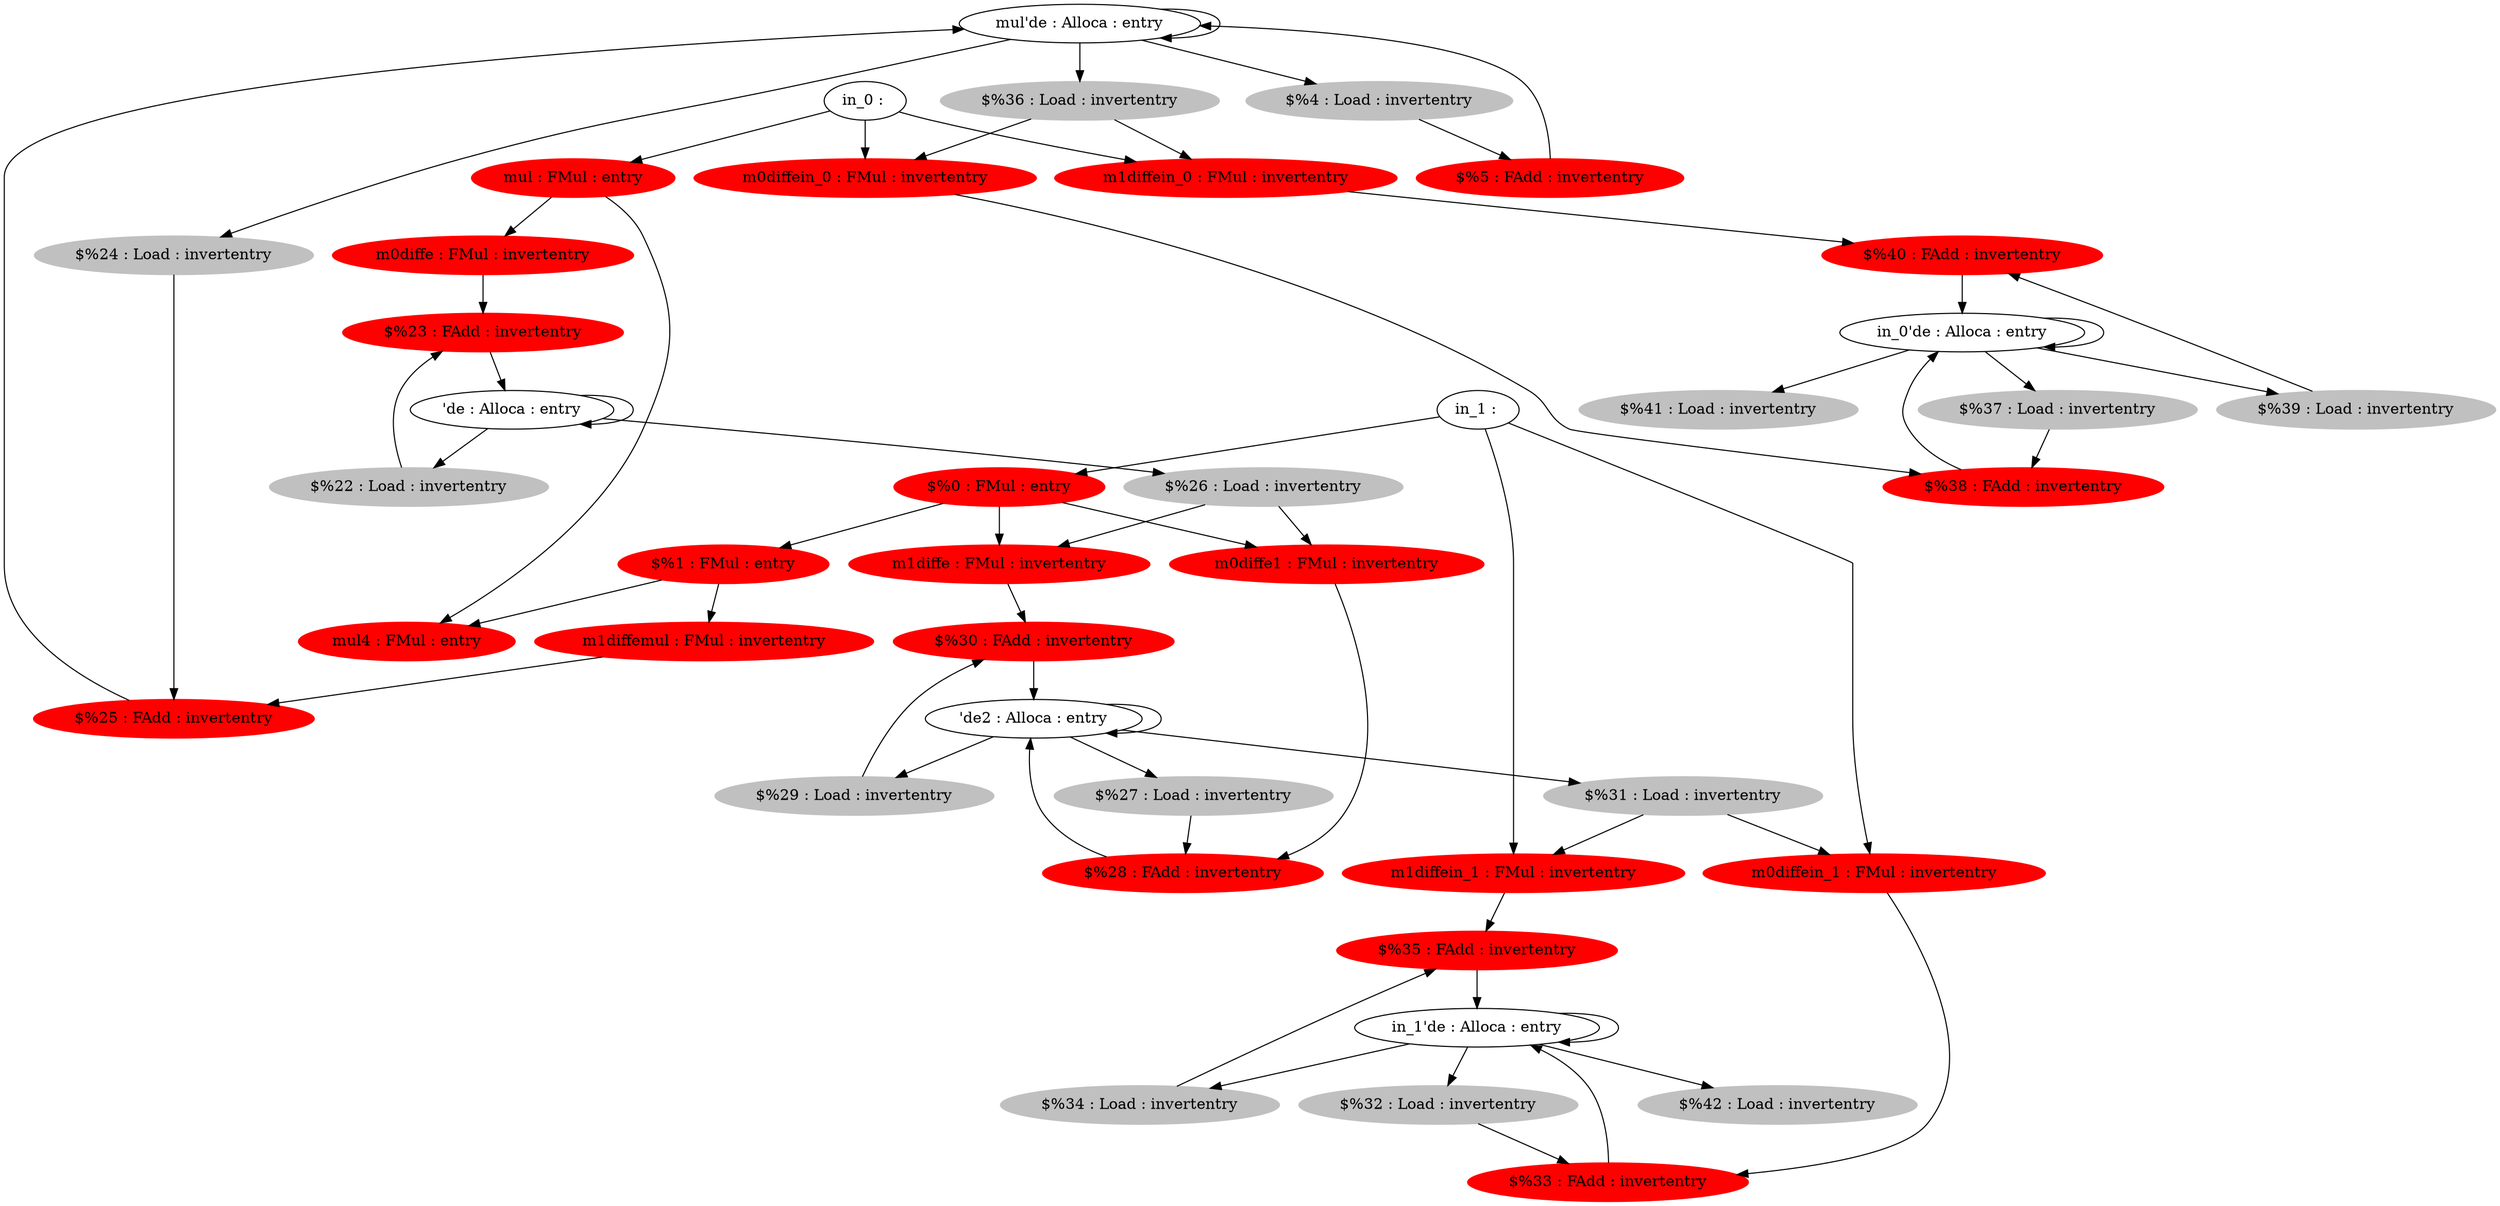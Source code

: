 digraph G {
		"mul'de : Alloca : entry" -> "mul'de : Alloca : entry" 
		"mul'de : Alloca : entry" -> "$%36 : Load : invertentry" 
		"mul'de : Alloca : entry" -> "$%24 : Load : invertentry" 
		"mul'de : Alloca : entry" -> "$%4 : Load : invertentry" 
		"m0diffe : FMul : invertentry" [color = red style=filled];
		"m0diffe : FMul : invertentry" -> "$%23 : FAdd : invertentry" 
		"$%5 : FAdd : invertentry" [color = red style=filled];
		"$%5 : FAdd : invertentry" -> "mul'de : Alloca : entry" 
		"$%4 : Load : invertentry" [color = gray style=filled];
		"$%4 : Load : invertentry" -> "$%5 : FAdd : invertentry" 
		"in_0 : " -> "m1diffein_0 : FMul : invertentry" 
		"in_0 : " -> "m0diffein_0 : FMul : invertentry" 
		"in_0 : " -> "mul : FMul : entry" 
		"in_1 : " -> "m1diffein_1 : FMul : invertentry" 
		"in_1 : " -> "m0diffein_1 : FMul : invertentry" 
		"in_1 : " -> "$%0 : FMul : entry" 
		"mul : FMul : entry" [color = red style=filled];
		"mul : FMul : entry" -> "m0diffe : FMul : invertentry" 
		"mul : FMul : entry" -> "mul4 : FMul : entry" 
		"$%0 : FMul : entry" [color = red style=filled];
		"$%0 : FMul : entry" -> "m1diffe : FMul : invertentry" 
		"$%0 : FMul : entry" -> "m0diffe1 : FMul : invertentry" 
		"$%0 : FMul : entry" -> "$%1 : FMul : entry" 
		"$%1 : FMul : entry" [color = red style=filled];
		"$%1 : FMul : entry" -> "mul4 : FMul : entry" 
		"$%1 : FMul : entry" -> "m1diffemul : FMul : invertentry" 
		"mul4 : FMul : entry" [color = red style=filled];
		"m1diffemul : FMul : invertentry" [color = red style=filled];
		"m1diffemul : FMul : invertentry" -> "$%25 : FAdd : invertentry" 
		"$%24 : Load : invertentry" [color = gray style=filled];
		"$%24 : Load : invertentry" -> "$%25 : FAdd : invertentry" 
		"'de : Alloca : entry" -> "'de : Alloca : entry" 
		"'de : Alloca : entry" -> "$%26 : Load : invertentry" 
		"'de : Alloca : entry" -> "$%22 : Load : invertentry" 
		"$%22 : Load : invertentry" [color = gray style=filled];
		"$%22 : Load : invertentry" -> "$%23 : FAdd : invertentry" 
		"$%23 : FAdd : invertentry" [color = red style=filled];
		"$%23 : FAdd : invertentry" -> "'de : Alloca : entry" 
		"$%25 : FAdd : invertentry" [color = red style=filled];
		"$%25 : FAdd : invertentry" -> "mul'de : Alloca : entry" 
		"$%26 : Load : invertentry" [color = gray style=filled];
		"$%26 : Load : invertentry" -> "m1diffe : FMul : invertentry" 
		"$%26 : Load : invertentry" -> "m0diffe1 : FMul : invertentry" 
		"m0diffe1 : FMul : invertentry" [color = red style=filled];
		"m0diffe1 : FMul : invertentry" -> "$%28 : FAdd : invertentry" 
		"m1diffe : FMul : invertentry" [color = red style=filled];
		"m1diffe : FMul : invertentry" -> "$%30 : FAdd : invertentry" 
		"'de2 : Alloca : entry" -> "'de2 : Alloca : entry" 
		"'de2 : Alloca : entry" -> "$%31 : Load : invertentry" 
		"'de2 : Alloca : entry" -> "$%29 : Load : invertentry" 
		"'de2 : Alloca : entry" -> "$%27 : Load : invertentry" 
		"$%27 : Load : invertentry" [color = gray style=filled];
		"$%27 : Load : invertentry" -> "$%28 : FAdd : invertentry" 
		"$%28 : FAdd : invertentry" [color = red style=filled];
		"$%28 : FAdd : invertentry" -> "'de2 : Alloca : entry" 
		"$%29 : Load : invertentry" [color = gray style=filled];
		"$%29 : Load : invertentry" -> "$%30 : FAdd : invertentry" 
		"$%30 : FAdd : invertentry" [color = red style=filled];
		"$%30 : FAdd : invertentry" -> "'de2 : Alloca : entry" 
		"$%31 : Load : invertentry" [color = gray style=filled];
		"$%31 : Load : invertentry" -> "m1diffein_1 : FMul : invertentry" 
		"$%31 : Load : invertentry" -> "m0diffein_1 : FMul : invertentry" 
		"m0diffein_1 : FMul : invertentry" [color = red style=filled];
		"m0diffein_1 : FMul : invertentry" -> "$%33 : FAdd : invertentry" 
		"m1diffein_1 : FMul : invertentry" [color = red style=filled];
		"m1diffein_1 : FMul : invertentry" -> "$%35 : FAdd : invertentry" 
		"in_1'de : Alloca : entry" -> "in_1'de : Alloca : entry" 
		"in_1'de : Alloca : entry" -> "$%42 : Load : invertentry" 
		"in_1'de : Alloca : entry" -> "$%34 : Load : invertentry" 
		"in_1'de : Alloca : entry" -> "$%32 : Load : invertentry" 
		"$%32 : Load : invertentry" [color = gray style=filled];
		"$%32 : Load : invertentry" -> "$%33 : FAdd : invertentry" 
		"$%33 : FAdd : invertentry" [color = red style=filled];
		"$%33 : FAdd : invertentry" -> "in_1'de : Alloca : entry" 
		"$%34 : Load : invertentry" [color = gray style=filled];
		"$%34 : Load : invertentry" -> "$%35 : FAdd : invertentry" 
		"$%35 : FAdd : invertentry" [color = red style=filled];
		"$%35 : FAdd : invertentry" -> "in_1'de : Alloca : entry" 
		"$%36 : Load : invertentry" [color = gray style=filled];
		"$%36 : Load : invertentry" -> "m1diffein_0 : FMul : invertentry" 
		"$%36 : Load : invertentry" -> "m0diffein_0 : FMul : invertentry" 
		"m0diffein_0 : FMul : invertentry" [color = red style=filled];
		"m0diffein_0 : FMul : invertentry" -> "$%38 : FAdd : invertentry" 
		"m1diffein_0 : FMul : invertentry" [color = red style=filled];
		"m1diffein_0 : FMul : invertentry" -> "$%40 : FAdd : invertentry" 
		"in_0'de : Alloca : entry" -> "$%37 : Load : invertentry" 
		"in_0'de : Alloca : entry" -> "in_0'de : Alloca : entry" 
		"in_0'de : Alloca : entry" -> "$%41 : Load : invertentry" 
		"in_0'de : Alloca : entry" -> "$%39 : Load : invertentry" 
		"$%37 : Load : invertentry" [color = gray style=filled];
		"$%37 : Load : invertentry" -> "$%38 : FAdd : invertentry" 
		"$%38 : FAdd : invertentry" [color = red style=filled];
		"$%38 : FAdd : invertentry" -> "in_0'de : Alloca : entry" 
		"$%39 : Load : invertentry" [color = gray style=filled];
		"$%39 : Load : invertentry" -> "$%40 : FAdd : invertentry" 
		"$%40 : FAdd : invertentry" [color = red style=filled];
		"$%40 : FAdd : invertentry" -> "in_0'de : Alloca : entry" 
		"$%41 : Load : invertentry" [color = gray style=filled];
		"$%42 : Load : invertentry" [color = gray style=filled];
}
